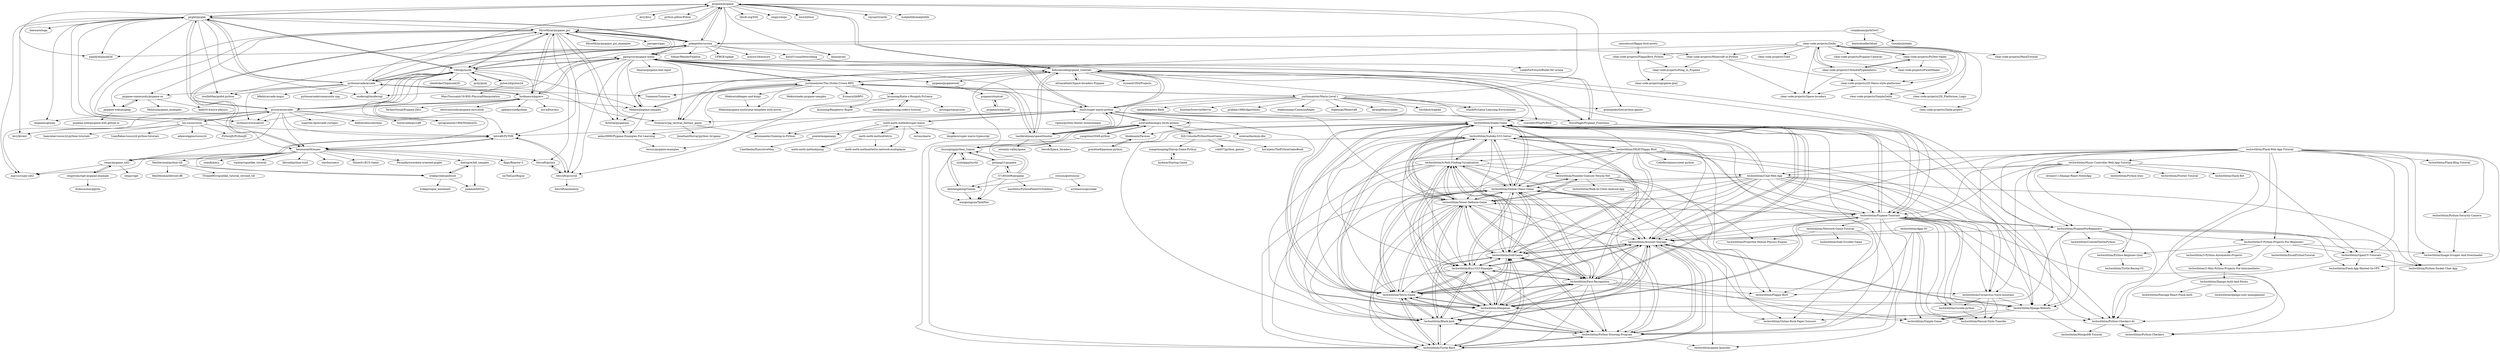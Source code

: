 digraph G {
"pygame/pygame" -> "panda3d/panda3d" ["e"=1]
"pygame/pygame" -> "pyglet/pyglet"
"pygame/pygame" -> "kitao/pyxel" ["e"=1]
"pygame/pygame" -> "kivy/kivy" ["e"=1]
"pygame/pygame" -> "python-pillow/Pillow" ["e"=1]
"pygame/pygame" -> "MyreMylar/pygame_gui"
"pygame/pygame" -> "pokepetter/ursina"
"pygame/pygame" -> "kidscancode/pygame_tutorials"
"pygame/pygame" -> "ppizarror/pygame-menu"
"pygame/pygame" -> "libsdl-org/SDL" ["e"=1]
"pygame/pygame" -> "renpy/renpy" ["e"=1]
"pygame/pygame" -> "love2d/love" ["e"=1]
"pygame/pygame" -> "grantjenks/free-python-games" ["e"=1]
"pygame/pygame" -> "raysan5/raylib" ["e"=1]
"pygame/pygame" -> "matplotlib/matplotlib" ["e"=1]
"renpy/pygame_sdl2" -> "bitcraft/PyTMX"
"renpy/pygame_sdl2" -> "renpy/rapt"
"renpy/pygame_sdl2" -> "marcusva/py-sdl2"
"renpy/pygame_sdl2" -> "renpytom/rapt-pygame-example"
"niubiqigai/turtle" -> "liuzuoping/python_Games"
"techwithtim/A-Path-Finding-Visualization" -> "techwithtim/Sudoku-GUI-Solver"
"techwithtim/A-Path-Finding-Visualization" -> "techwithtim/Golf-Game"
"techwithtim/A-Path-Finding-Visualization" -> "techwithtim/Face-Recognition"
"techwithtim/A-Path-Finding-Visualization" -> "techwithtim/Online-Chess-Game"
"techwithtim/A-Path-Finding-Visualization" -> "techwithtim/Tetris-Game"
"techwithtim/A-Path-Finding-Visualization" -> "techwithtim/Account-Storage"
"techwithtim/A-Path-Finding-Visualization" -> "techwithtim/Turtle-Race"
"techwithtim/A-Path-Finding-Visualization" -> "techwithtim/Hangman"
"techwithtim/A-Path-Finding-Visualization" -> "techwithtim/Python-Drawing-Program"
"techwithtim/A-Path-Finding-Visualization" -> "techwithtim/Black-Jack"
"techwithtim/A-Path-Finding-Visualization" -> "techwithtim/Kivy-GUI-Example"
"techwithtim/A-Path-Finding-Visualization" -> "techwithtim/Snake-Game"
"techwithtim/A-Path-Finding-Visualization" -> "techwithtim/Tower-Defense-Game"
"techwithtim/A-Path-Finding-Visualization" -> "techwithtim/Number-Guesser-Neural-Net"
"techwithtim/Kivy-GUI-Example" -> "techwithtim/Account-Storage"
"techwithtim/Kivy-GUI-Example" -> "techwithtim/Black-Jack"
"techwithtim/Kivy-GUI-Example" -> "techwithtim/Tetris-Game"
"techwithtim/Kivy-GUI-Example" -> "techwithtim/Turtle-Race"
"techwithtim/Kivy-GUI-Example" -> "techwithtim/Golf-Game"
"techwithtim/Kivy-GUI-Example" -> "techwithtim/Python-Drawing-Program"
"techwithtim/Kivy-GUI-Example" -> "techwithtim/Face-Recognition"
"techwithtim/Kivy-GUI-Example" -> "techwithtim/Simple-Game"
"techwithtim/Kivy-GUI-Example" -> "techwithtim/Hangman"
"techwithtim/Kivy-GUI-Example" -> "techwithtim/Online-Chess-Game"
"daishengdong/Games" -> "wangxingyao/TankWar"
"daishengdong/Games" -> "liuzuoping/python_Games"
"virejdasani/pythOwO" -> "heyitsdoodler/hbml"
"virejdasani/pythOwO" -> "Gorialis/jishaku" ["e"=1]
"virejdasani/pythOwO" -> "pokepetter/ursina"
"pokepetter/ursina" -> "panda3d/panda3d" ["e"=1]
"pokepetter/ursina" -> "pythonarcade/arcade"
"pokepetter/ursina" -> "touilleMan/godot-python" ["e"=1]
"pokepetter/ursina" -> "pyglet/pyglet"
"pokepetter/ursina" -> "MyreMylar/pygame_gui"
"pokepetter/ursina" -> "pygame/pygame"
"pokepetter/ursina" -> "viblo/pymunk"
"pokepetter/ursina" -> "moderngl/moderngl" ["e"=1]
"pokepetter/ursina" -> "clear-code-projects/Minecraft-in-Python"
"pokepetter/ursina" -> "tobspr/RenderPipeline" ["e"=1]
"pokepetter/ursina" -> "ppizarror/pygame-menu"
"pokepetter/ursina" -> "kstzl/UrsinaNetworking"
"pokepetter/ursina" -> "UPBGE/upbge" ["e"=1]
"pokepetter/ursina" -> "armory3d/armory" ["e"=1]
"pokepetter/ursina" -> "kitao/pyxel" ["e"=1]
"justinmeister/Mario-Level-1" -> "justinmeister/The-Stolen-Crown-RPG"
"justinmeister/Mario-Level-1" -> "mx0c/super-mario-python"
"justinmeister/Mario-Level-1" -> "sourabhv/FlapPyBird" ["e"=1]
"justinmeister/Mario-Level-1" -> "fogleman/Minecraft" ["e"=1]
"justinmeister/Mario-Level-1" -> "estevaofon/angry-birds-python"
"justinmeister/Mario-Level-1" -> "tasdikrahman/spaceShooter"
"justinmeister/Mario-Level-1" -> "kirang89/pycrumbs" ["e"=1]
"justinmeister/Mario-Level-1" -> "ntasfi/PyGame-Learning-Environment" ["e"=1]
"justinmeister/Mario-Level-1" -> "pygame/pygame"
"justinmeister/Mario-Level-1" -> "torchbox/wagtail" ["e"=1]
"justinmeister/Mario-Level-1" -> "rpicard/explore-flask" ["e"=1]
"justinmeister/Mario-Level-1" -> "buntine/SwervinMervin"
"justinmeister/Mario-Level-1" -> "grantjenks/free-python-games" ["e"=1]
"justinmeister/Mario-Level-1" -> "prakhar1989/Algorithms" ["e"=1]
"justinmeister/Mario-Level-1" -> "madisonmay/CommonRegex" ["e"=1]
"techwithtim/Sudoku-GUI-Solver" -> "techwithtim/A-Path-Finding-Visualization"
"techwithtim/Sudoku-GUI-Solver" -> "techwithtim/Online-Chess-Game"
"techwithtim/Sudoku-GUI-Solver" -> "techwithtim/Snake-Game"
"techwithtim/Sudoku-GUI-Solver" -> "techwithtim/Tetris-Game"
"techwithtim/Sudoku-GUI-Solver" -> "techwithtim/Hangman"
"techwithtim/Sudoku-GUI-Solver" -> "techwithtim/Tower-Defense-Game"
"techwithtim/Sudoku-GUI-Solver" -> "techwithtim/Golf-Game"
"techwithtim/Sudoku-GUI-Solver" -> "techwithtim/Account-Storage"
"techwithtim/Sudoku-GUI-Solver" -> "techwithtim/Black-Jack"
"techwithtim/Sudoku-GUI-Solver" -> "techwithtim/Face-Recognition"
"techwithtim/Sudoku-GUI-Solver" -> "techwithtim/NEAT-Flappy-Bird"
"techwithtim/Sudoku-GUI-Solver" -> "techwithtim/Turtle-Race"
"techwithtim/Sudoku-GUI-Solver" -> "techwithtim/Kivy-GUI-Example"
"techwithtim/Sudoku-GUI-Solver" -> "techwithtim/Pygame-Tutorials"
"techwithtim/Sudoku-GUI-Solver" -> "techwithtim/Python-Drawing-Program"
"crossin/gluttonous" -> "daishengdong/Games"
"crossin/gluttonous" -> "archtaurus/pysnake"
"liuzuoping/python_Games" -> "guliang21/pygame"
"liuzuoping/python_Games" -> "daishengdong/Games"
"liuzuoping/python_Games" -> "wangxingyao/TankWar"
"liuzuoping/python_Games" -> "estevaofon/angry-birds-python"
"liuzuoping/python_Games" -> "niubiqigai/turtle"
"pygame-community/pygame-ce" -> "pygame-web/pygbag"
"pygame-community/pygame-ce" -> "kadir014/nova-physics"
"pygame-community/pygame-ce" -> "Matiiss/pygame_examples"
"Mekire/pygame-samples" -> "ankur0890/Pygame-Examples-For-Learning"
"Mekire/pygame-samples" -> "fictorial/pygameui"
"Mekire/pygame-samples" -> "kidscancode/pygame_tutorials"
"Mekire/pygame-samples" -> "justinmeister/The-Stolen-Crown-RPG"
"techwithtim/Pygame-Tutorials" -> "techwithtim/Snake-Game"
"techwithtim/Pygame-Tutorials" -> "techwithtim/Hangman"
"techwithtim/Pygame-Tutorials" -> "techwithtim/Tetris-Game"
"techwithtim/Pygame-Tutorials" -> "techwithtim/Account-Storage"
"techwithtim/Pygame-Tutorials" -> "techwithtim/Python-Checkers-AI"
"techwithtim/Pygame-Tutorials" -> "techwithtim/Django-Website"
"techwithtim/Pygame-Tutorials" -> "techwithtim/Python-Drawing-Program"
"techwithtim/Pygame-Tutorials" -> "techwithtim/Flappy-Bird"
"techwithtim/Pygame-Tutorials" -> "techwithtim/Tower-Defense-Game"
"techwithtim/Pygame-Tutorials" -> "techwithtim/vscode-python"
"techwithtim/Pygame-Tutorials" -> "techwithtim/Python-Checkers"
"techwithtim/Pygame-Tutorials" -> "techwithtim/Neural-Style-Transfer"
"techwithtim/Pygame-Tutorials" -> "techwithtim/Network-Game-Tutorial"
"techwithtim/Pygame-Tutorials" -> "techwithtim/PygameForBeginners"
"techwithtim/Pygame-Tutorials" -> "techwithtim/Online-Chess-Game"
"techwithtim/PygameForBeginners" -> "techwithtim/Pygame-Tutorials"
"techwithtim/PygameForBeginners" -> "techwithtim/Snake-Game"
"techwithtim/PygameForBeginners" -> "techwithtim/Python-Checkers-AI"
"techwithtim/PygameForBeginners" -> "techwithtim/ColoredTextInPython"
"techwithtim/PygameForBeginners" -> "techwithtim/Python-Beginner-Quiz"
"techwithtim/PygameForBeginners" -> "techwithtim/Python-Checkers"
"techwithtim/PygameForBeginners" -> "techwithtim/OpenCV-Tutorials"
"techwithtim/PygameForBeginners" -> "techwithtim/Hangman"
"techwithtim/PygameForBeginners" -> "techwithtim/Django-Website"
"techwithtim/PygameForBeginners" -> "techwithtim/5-Python-Projects-For-Beginners"
"techwithtim/PygameForBeginners" -> "techwithtim/Flask-App-Hosted-On-VPS"
"techwithtim/PygameForBeginners" -> "techwithtim/Account-Storage"
"los-cocos/cocos" -> "liamrahav/cocos2d-python-tutorials"
"los-cocos/cocos" -> "pvcraven/arcade"
"los-cocos/cocos" -> "kivy/kivent" ["e"=1]
"los-cocos/cocos" -> "bitcraft/PyTMX"
"los-cocos/cocos" -> "LiamRahav/cocos2d-python-tutorials"
"los-cocos/cocos" -> "adamwiggins/cocos2d"
"los-cocos/cocos" -> "PythonJS/PythonJS" ["e"=1]
"los-cocos/cocos" -> "pyglet/pyglet"
"techwithtim/Flask-Web-App-Tutorial" -> "techwithtim/Flask-Blog-Tutorial"
"techwithtim/Flask-Web-App-Tutorial" -> "techwithtim/OpenCV-Tutorials"
"techwithtim/Flask-Web-App-Tutorial" -> "techwithtim/Chat-Web-App"
"techwithtim/Flask-Web-App-Tutorial" -> "techwithtim/Flask-App-Hosted-On-VPS"
"techwithtim/Flask-Web-App-Tutorial" -> "techwithtim/Django-Website"
"techwithtim/Flask-Web-App-Tutorial" -> "techwithtim/5-Python-Projects-For-Beginners"
"techwithtim/Flask-Web-App-Tutorial" -> "techwithtim/Python-Socket-Chat-App"
"techwithtim/Flask-Web-App-Tutorial" -> "techwithtim/PygameForBeginners"
"techwithtim/Flask-Web-App-Tutorial" -> "techwithtim/Kivy-GUI-Example"
"techwithtim/Flask-Web-App-Tutorial" -> "techwithtim/Cornavirus-Voice-Assistant"
"techwithtim/Flask-Web-App-Tutorial" -> "techwithtim/Music-Controller-Web-App-Tutorial"
"techwithtim/Flask-Web-App-Tutorial" -> "techwithtim/Python-Security-Camera"
"techwithtim/Flask-Web-App-Tutorial" -> "techwithtim/Python-Checkers-AI"
"techwithtim/Flask-Web-App-Tutorial" -> "techwithtim/Account-Storage"
"techwithtim/Flask-Web-App-Tutorial" -> "techwithtim/Image-Scraper-And-Downloader"
"guliang21/pygame" -> "liuzuoping/python_Games"
"guliang21/pygame" -> "wangxingyao/TankWar"
"guliang21/pygame" -> "371854496/pygame"
"samuelcust/flappy-bird-assets" -> "clear-code-projects/FlappyBird_Python"
"pyglet/pyglet" -> "pythonarcade/arcade"
"pyglet/pyglet" -> "moderngl/moderngl" ["e"=1]
"pyglet/pyglet" -> "viblo/pymunk"
"pyglet/pyglet" -> "pygame/pygame"
"pyglet/pyglet" -> "pokepetter/ursina"
"pyglet/pyglet" -> "touilleMan/godot-python" ["e"=1]
"pyglet/pyglet" -> "panda3d/panda3d" ["e"=1]
"pyglet/pyglet" -> "kxgames/glooey"
"pyglet/pyglet" -> "pvcraven/arcade"
"pyglet/pyglet" -> "benmoran56/esper"
"pyglet/pyglet" -> "beeware/toga" ["e"=1]
"pyglet/pyglet" -> "marcusva/py-sdl2"
"pyglet/pyglet" -> "MyreMylar/pygame_gui"
"pyglet/pyglet" -> "lordmauve/wasabi2d"
"pyglet/pyglet" -> "kivy/kivent" ["e"=1]
"371854496/pygame" -> "guliang21/pygame"
"371854496/pygame" -> "wangxingyao/TankWar"
"371854496/pygame" -> "liuzuoping/python_Games"
"371854496/pygame" -> "kidscancode/pygame_tutorials"
"371854496/pygame" -> "marblexu/PythonPlantsVsZombies" ["e"=1]
"371854496/pygame" -> "daishengdong/Games"
"yangshun/2048-python" -> "estevaofon/angry-birds-python"
"yangshun/2048-python" -> "liuzuoping/python_Games"
"techwithtim/Tower-Defense-Game" -> "techwithtim/Online-Chess-Game"
"techwithtim/Tower-Defense-Game" -> "techwithtim/Snake-Game"
"techwithtim/Tower-Defense-Game" -> "techwithtim/Tetris-Game"
"techwithtim/Tower-Defense-Game" -> "techwithtim/Golf-Game"
"techwithtim/Tower-Defense-Game" -> "techwithtim/Black-Jack"
"techwithtim/Tower-Defense-Game" -> "techwithtim/Hangman"
"techwithtim/Tower-Defense-Game" -> "techwithtim/Account-Storage"
"techwithtim/Tower-Defense-Game" -> "techwithtim/Python-Drawing-Program"
"techwithtim/Tower-Defense-Game" -> "techwithtim/Sudoku-GUI-Solver"
"techwithtim/Tower-Defense-Game" -> "techwithtim/Turtle-Race"
"techwithtim/Tower-Defense-Game" -> "techwithtim/Number-Guesser-Neural-Net"
"techwithtim/Tower-Defense-Game" -> "techwithtim/Face-Recognition"
"techwithtim/Tower-Defense-Game" -> "techwithtim/Kivy-GUI-Example"
"techwithtim/Tower-Defense-Game" -> "techwithtim/Pygame-Tutorials"
"techwithtim/Tower-Defense-Game" -> "techwithtim/A-Path-Finding-Visualization"
"flags/Reactor-3" -> "co/TheLastRogue"
"clear-code-projects/Zelda" -> "clear-code-projects/PyDew-Valley"
"clear-code-projects/Zelda" -> "clear-code-projects/SimpleZelda"
"clear-code-projects/Zelda" -> "clear-code-projects/2D-Mario-style-platformer"
"clear-code-projects/Zelda" -> "clear-code-projects/UltimatePygameIntro"
"clear-code-projects/Zelda" -> "clear-code-projects/Space-invaders"
"clear-code-projects/Zelda" -> "clear-code-projects/Minecraft-in-Python"
"clear-code-projects/Zelda" -> "clear-code-projects/Pygame-Cameras"
"clear-code-projects/Zelda" -> "clear-code-projects/Zelda-project"
"clear-code-projects/Zelda" -> "clear-code-projects/2D_Platformer_Logic"
"clear-code-projects/Zelda" -> "Grimmys/rpg_tactical_fantasy_game"
"clear-code-projects/Zelda" -> "clear-code-projects/PirateMaker"
"clear-code-projects/Zelda" -> "clear-code-projects/FlappyBird_Python"
"clear-code-projects/Zelda" -> "clear-code-projects/MaskTutorial"
"clear-code-projects/Zelda" -> "clear-code-projects/Tiled"
"StevePaget/Pygame_Functions" -> "kidscancode/pygame_tutorials"
"StevePaget/Pygame_Functions" -> "techwithtim/Pygame-Tutorials"
"StevePaget/Pygame_Functions" -> "ppizarror/pygame-menu"
"wangshunping/Starup-Game-Python" -> "bydmm/Startup-Game"
"attreyabhatt/Space-Invaders-Pygame" -> "kidscancode/pygame_tutorials"
"techwithtim/Hangman" -> "techwithtim/Snake-Game"
"techwithtim/Hangman" -> "techwithtim/Tetris-Game"
"techwithtim/Hangman" -> "techwithtim/Account-Storage"
"techwithtim/Hangman" -> "techwithtim/Golf-Game"
"techwithtim/Hangman" -> "techwithtim/Python-Drawing-Program"
"techwithtim/Hangman" -> "techwithtim/Turtle-Race"
"techwithtim/Hangman" -> "techwithtim/Black-Jack"
"techwithtim/Hangman" -> "techwithtim/Pygame-Tutorials"
"techwithtim/Hangman" -> "techwithtim/Tower-Defense-Game"
"techwithtim/Hangman" -> "techwithtim/Kivy-GUI-Example"
"techwithtim/Hangman" -> "techwithtim/Online-Chess-Game"
"techwithtim/Hangman" -> "techwithtim/Face-Recognition"
"techwithtim/Hangman" -> "techwithtim/Sudoku-GUI-Solver"
"techwithtim/Hangman" -> "techwithtim/A-Path-Finding-Visualization"
"techwithtim/Hangman" -> "techwithtim/Python-Checkers-AI"
"pygame/stuntcat" -> "pygame/solarwolf"
"techwithtim/Music-Controller-Web-App-Tutorial" -> "techwithtim/Django-Website"
"techwithtim/Music-Controller-Web-App-Tutorial" -> "divanov11/Django-React-NotesApp" ["e"=1]
"techwithtim/Music-Controller-Web-App-Tutorial" -> "techwithtim/OpenCV-Tutorials"
"techwithtim/Music-Controller-Web-App-Tutorial" -> "techwithtim/Python-Quiz"
"techwithtim/Music-Controller-Web-App-Tutorial" -> "techwithtim/Chat-Web-App"
"techwithtim/Music-Controller-Web-App-Tutorial" -> "techwithtim/Cornavirus-Voice-Assistant"
"techwithtim/Music-Controller-Web-App-Tutorial" -> "techwithtim/Flutter-Tutorial"
"techwithtim/Music-Controller-Web-App-Tutorial" -> "techwithtim/Slack-Bot"
"techwithtim/Music-Controller-Web-App-Tutorial" -> "techwithtim/Account-Storage"
"techwithtim/Music-Controller-Web-App-Tutorial" -> "techwithtim/Python-Checkers-AI"
"techwithtim/Music-Controller-Web-App-Tutorial" -> "techwithtim/Pygame-Tutorials"
"techwithtim/Python-Drawing-Program" -> "techwithtim/Turtle-Race"
"techwithtim/Python-Drawing-Program" -> "techwithtim/Golf-Game"
"techwithtim/Python-Drawing-Program" -> "techwithtim/Black-Jack"
"techwithtim/Python-Drawing-Program" -> "techwithtim/Account-Storage"
"techwithtim/Python-Drawing-Program" -> "techwithtim/Tetris-Game"
"techwithtim/Python-Drawing-Program" -> "techwithtim/game-launcher"
"bydmm/Startup-Game" -> "wangshunping/Starup-Game-Python"
"mx0c/super-mario-python" -> "ppizarror/pygame-menu"
"mx0c/super-mario-python" -> "hbokmann/Pacman"
"mx0c/super-mario-python" -> "tasdikrahman/spaceShooter"
"mx0c/super-mario-python" -> "Grimmys/rpg_tactical_fantasy_game"
"mx0c/super-mario-python" -> "estevaofon/angry-birds-python"
"mx0c/super-mario-python" -> "techwithtim/Tower-Defense-Game"
"mx0c/super-mario-python" -> "ripexz/python-tkinter-minesweeper" ["e"=1]
"mx0c/super-mario-python" -> "techwithtim/Snake-Game"
"mx0c/super-mario-python" -> "techwithtim/Tetris-Game"
"mx0c/super-mario-python" -> "jatinmandav/Gaming-in-Python"
"mx0c/super-mario-python" -> "StevePaget/Pygame_Functions"
"mx0c/super-mario-python" -> "ternus/pygame-examples"
"mx0c/super-mario-python" -> "kidscancode/pygame_tutorials"
"mx0c/super-mario-python" -> "meth-meth-method/super-mario"
"mx0c/super-mario-python" -> "sourabhv/FlapPyBird" ["e"=1]
"MyreMylar/pygame_gui" -> "MyreMylar/pygame_gui_examples"
"MyreMylar/pygame_gui" -> "ppizarror/pygame-menu"
"MyreMylar/pygame_gui" -> "pygame-web/pygbag"
"MyreMylar/pygame_gui" -> "benmoran56/esper"
"MyreMylar/pygame_gui" -> "lordmauve/pgzero"
"MyreMylar/pygame_gui" -> "Grimmys/rpg_tactical_fantasy_game"
"MyreMylar/pygame_gui" -> "bitcraft/pyscroll"
"MyreMylar/pygame_gui" -> "lordmauve/wasabi2d"
"MyreMylar/pygame_gui" -> "pygame-community/pygame-ce"
"MyreMylar/pygame_gui" -> "bitcraft/pytmx"
"MyreMylar/pygame_gui" -> "pokepetter/ursina"
"MyreMylar/pygame_gui" -> "fictorial/pygameui"
"MyreMylar/pygame_gui" -> "viblo/pymunk"
"MyreMylar/pygame_gui" -> "pygame/pygame"
"MyreMylar/pygame_gui" -> "parogers/pgu"
"estevaofon/angry-birds-python" -> "liuzuoping/python_Games"
"estevaofon/angry-birds-python" -> "mx0c/super-mario-python"
"estevaofon/angry-birds-python" -> "yangshun/2048-python"
"estevaofon/angry-birds-python" -> "estevaofon/mini-dbz"
"estevaofon/angry-birds-python" -> "Kill-Console/PythonShootGame"
"estevaofon/angry-birds-python" -> "hbokmann/Pacman"
"estevaofon/angry-birds-python" -> "tasdikrahman/spaceShooter"
"estevaofon/angry-birds-python" -> "jatinmandav/Gaming-in-Python"
"techwithtim/Snake-Game" -> "techwithtim/Tetris-Game"
"techwithtim/Snake-Game" -> "techwithtim/Hangman"
"techwithtim/Snake-Game" -> "techwithtim/Golf-Game"
"techwithtim/Snake-Game" -> "techwithtim/Account-Storage"
"techwithtim/Snake-Game" -> "techwithtim/Turtle-Race"
"techwithtim/Snake-Game" -> "techwithtim/Python-Drawing-Program"
"techwithtim/Snake-Game" -> "techwithtim/Black-Jack"
"techwithtim/Snake-Game" -> "techwithtim/Tower-Defense-Game"
"techwithtim/Snake-Game" -> "techwithtim/Online-Chess-Game"
"techwithtim/Snake-Game" -> "techwithtim/Pygame-Tutorials"
"techwithtim/Snake-Game" -> "techwithtim/Sudoku-GUI-Solver"
"techwithtim/Snake-Game" -> "techwithtim/Face-Recognition"
"techwithtim/Snake-Game" -> "techwithtim/Kivy-GUI-Example"
"techwithtim/Snake-Game" -> "techwithtim/Python-Checkers-AI"
"techwithtim/Snake-Game" -> "techwithtim/Django-Website"
"techwithtim/NEAT-Flappy-Bird" -> "techwithtim/Online-Chess-Game"
"techwithtim/NEAT-Flappy-Bird" -> "techwithtim/Tower-Defense-Game"
"techwithtim/NEAT-Flappy-Bird" -> "techwithtim/Sudoku-GUI-Solver"
"techwithtim/NEAT-Flappy-Bird" -> "techwithtim/Hangman"
"techwithtim/NEAT-Flappy-Bird" -> "techwithtim/Snake-Game"
"techwithtim/NEAT-Flappy-Bird" -> "techwithtim/Number-Guesser-Neural-Net"
"techwithtim/NEAT-Flappy-Bird" -> "techwithtim/Pygame-Tutorials"
"techwithtim/NEAT-Flappy-Bird" -> "techwithtim/Tetris-Game"
"techwithtim/NEAT-Flappy-Bird" -> "techwithtim/A-Path-Finding-Visualization"
"techwithtim/NEAT-Flappy-Bird" -> "techwithtim/Golf-Game"
"techwithtim/NEAT-Flappy-Bird" -> "techwithtim/Chat-Web-App"
"techwithtim/NEAT-Flappy-Bird" -> "techwithtim/Flappy-Bird"
"techwithtim/NEAT-Flappy-Bird" -> "techwithtim/Cornavirus-Voice-Assistant"
"techwithtim/NEAT-Flappy-Bird" -> "CodeReclaimers/neat-python" ["e"=1]
"techwithtim/NEAT-Flappy-Bird" -> "techwithtim/Python-Checkers-AI"
"meth-meth-method/super-mario" -> "meth-meth-method/tetris"
"meth-meth-method/super-mario" -> "meth-meth-method/pong"
"meth-meth-method/super-mario" -> "mx0c/super-mario-python"
"meth-meth-method/super-mario" -> "pomle/megamanjs"
"meth-meth-method/super-mario" -> "meth-meth-method/tetris-network-multiplayer"
"meth-meth-method/super-mario" -> "reruns/mario"
"meth-meth-method/super-mario" -> "kingdaro/super-mario-typescript"
"pybox2d/pybox2d" -> "viblo/pymunk"
"pybox2d/pybox2d" -> "MarcToussaint/18-RSS-PhysicalManipulation" ["e"=1]
"hbokmann/Pacman" -> "greyblue9/pacman-python"
"Kill-Console/PythonShootGame" -> "estevaofon/angry-birds-python"
"Kill-Console/PythonShootGame" -> "wangshunping/Starup-Game-Python"
"Kill-Console/PythonShootGame" -> "horstjens/ThePythonGameBook"
"Kill-Console/PythonShootGame" -> "robb07/python_games"
"tasdikrahman/spaceShooter" -> "mx0c/super-mario-python"
"tasdikrahman/spaceShooter" -> "leerob/Space_Invaders"
"tasdikrahman/spaceShooter" -> "estevaofon/angry-birds-python"
"tasdikrahman/spaceShooter" -> "justinmeister/The-Stolen-Crown-RPG"
"tasdikrahman/spaceShooter" -> "kidscancode/pygame_tutorials"
"tasdikrahman/spaceShooter" -> "ppizarror/pygame-menu"
"tasdikrahman/spaceShooter" -> "serenity-valley/game" ["e"=1]
"kidscancode/pygame_tutorials" -> "ppizarror/pygame-menu"
"kidscancode/pygame_tutorials" -> "StevePaget/Pygame_Functions"
"kidscancode/pygame_tutorials" -> "Mekire/pygame-samples"
"kidscancode/pygame_tutorials" -> "techwithtim/Pygame-Tutorials"
"kidscancode/pygame_tutorials" -> "ntasfi/PyGame-Learning-Environment" ["e"=1]
"kidscancode/pygame_tutorials" -> "mx0c/super-mario-python"
"kidscancode/pygame_tutorials" -> "pygame/pygameweb"
"kidscancode/pygame_tutorials" -> "justinmeister/The-Stolen-Crown-RPG"
"kidscancode/pygame_tutorials" -> "sourabhv/FlapPyBird" ["e"=1]
"kidscancode/pygame_tutorials" -> "pygame/pygame"
"kidscancode/pygame_tutorials" -> "techwithtim/PygameForBeginners"
"kidscancode/pygame_tutorials" -> "tasdikrahman/spaceShooter"
"kidscancode/pygame_tutorials" -> "attreyabhatt/Space-Invaders-Pygame"
"kidscancode/pygame_tutorials" -> "techwithtim/Snake-Game"
"kidscancode/pygame_tutorials" -> "wynand1004/Projects"
"ankur0890/Pygame-Examples-For-Learning" -> "ternus/pygame-examples"
"techwithtim/Agar-IO" -> "techwithtim/Neural-Style-Transfer"
"techwithtim/Agar-IO" -> "techwithtim/Flappy-Bird"
"techwithtim/Agar-IO" -> "techwithtim/Simple-Game"
"techwithtim/Agar-IO" -> "techwithtim/game-launcher"
"techwithtim/Agar-IO" -> "techwithtim/Account-Storage"
"techwithtim/OpenCV-Tutorials" -> "techwithtim/Flask-App-Hosted-On-VPS"
"techwithtim/OpenCV-Tutorials" -> "techwithtim/Python-Socket-Chat-App"
"techwithtim/OpenCV-Tutorials" -> "techwithtim/Python-Checkers-AI"
"techwithtim/Number-Guesser-Neural-Net" -> "techwithtim/Projectile-Motion-Physics-Engine"
"techwithtim/Number-Guesser-Neural-Net" -> "techwithtim/Walk-In-Clinic-Android-App"
"techwithtim/Number-Guesser-Neural-Net" -> "techwithtim/Flappy-Bird"
"techwithtim/Number-Guesser-Neural-Net" -> "techwithtim/Online-Chess-Game"
"techwithtim/Number-Guesser-Neural-Net" -> "techwithtim/Tower-Defense-Game"
"techwithtim/Number-Guesser-Neural-Net" -> "techwithtim/Online-Rock-Paper-Scissors"
"techwithtim/Online-Chess-Game" -> "techwithtim/Tower-Defense-Game"
"techwithtim/Online-Chess-Game" -> "techwithtim/Golf-Game"
"techwithtim/Online-Chess-Game" -> "techwithtim/Snake-Game"
"techwithtim/Online-Chess-Game" -> "techwithtim/Tetris-Game"
"techwithtim/Online-Chess-Game" -> "techwithtim/Face-Recognition"
"techwithtim/Online-Chess-Game" -> "techwithtim/Sudoku-GUI-Solver"
"techwithtim/Online-Chess-Game" -> "techwithtim/Account-Storage"
"techwithtim/Online-Chess-Game" -> "techwithtim/Black-Jack"
"techwithtim/Online-Chess-Game" -> "techwithtim/A-Path-Finding-Visualization"
"techwithtim/Online-Chess-Game" -> "techwithtim/Kivy-GUI-Example"
"techwithtim/Online-Chess-Game" -> "techwithtim/Hangman"
"techwithtim/Online-Chess-Game" -> "techwithtim/Python-Drawing-Program"
"techwithtim/Online-Chess-Game" -> "techwithtim/Turtle-Race"
"techwithtim/Online-Chess-Game" -> "techwithtim/Number-Guesser-Neural-Net"
"techwithtim/Online-Chess-Game" -> "techwithtim/Online-Rock-Paper-Scissors"
"techwithtim/3-Mini-Python-Projects-For-Intermediates" -> "techwithtim/Django-Auth-And-Perms"
"ppizarror/pygame-menu" -> "MyreMylar/pygame_gui"
"ppizarror/pygame-menu" -> "mx0c/super-mario-python"
"ppizarror/pygame-menu" -> "kidscancode/pygame_tutorials"
"ppizarror/pygame-menu" -> "Nearoo/pygame-text-input"
"ppizarror/pygame-menu" -> "techwithtim/Pygame-Tutorials"
"ppizarror/pygame-menu" -> "justinmeister/The-Stolen-Crown-RPG"
"ppizarror/pygame-menu" -> "Grimmys/rpg_tactical_fantasy_game"
"ppizarror/pygame-menu" -> "StevePaget/Pygame_Functions"
"ppizarror/pygame-menu" -> "bitcraft/pyscroll"
"ppizarror/pygame-menu" -> "pygame/pygameweb"
"ppizarror/pygame-menu" -> "lordmauve/pgzero"
"ppizarror/pygame-menu" -> "Mekire/pygame-samples"
"ppizarror/pygame-menu" -> "viblo/pymunk"
"ppizarror/pygame-menu" -> "bitcraft/PyTMX"
"ppizarror/pygame-menu" -> "fictorial/pygameui"
"clear-code-projects/PyDew-Valley" -> "clear-code-projects/Zelda"
"clear-code-projects/PyDew-Valley" -> "clear-code-projects/PirateMaker"
"clear-code-projects/PyDew-Valley" -> "clear-code-projects/UltimatePygameIntro"
"clear-code-projects/PyDew-Valley" -> "clear-code-projects/2D-Mario-style-platformer"
"bitcraft/PyTMX" -> "bitcraft/pyscroll"
"bitcraft/PyTMX" -> "renpy/pygame_sdl2"
"bitcraft/PyTMX" -> "benmoran56/esper"
"justinmeister/The-Stolen-Crown-RPG" -> "justinmeister/Mario-Level-1"
"justinmeister/The-Stolen-Crown-RPG" -> "ppizarror/pygame-menu"
"justinmeister/The-Stolen-Crown-RPG" -> "Mekire/pygame-samples"
"justinmeister/The-Stolen-Crown-RPG" -> "Grimmys/rpg_tactical_fantasy_game"
"justinmeister/The-Stolen-Crown-RPG" -> "Tuxemon/Tuxemon" ["e"=1]
"justinmeister/The-Stolen-Crown-RPG" -> "bitcraft/pyscroll"
"justinmeister/The-Stolen-Crown-RPG" -> "Mekire/cabbages-and-kings"
"justinmeister/The-Stolen-Crown-RPG" -> "Mekire/pygame-mutiscene-template-with-movie"
"justinmeister/The-Stolen-Crown-RPG" -> "Mekire/meks-pygame-samples"
"justinmeister/The-Stolen-Crown-RPG" -> "kidscancode/pygame_tutorials"
"justinmeister/The-Stolen-Crown-RPG" -> "Eronarn/libRPG"
"justinmeister/The-Stolen-Crown-RPG" -> "bitcraft/PyTMX"
"justinmeister/The-Stolen-Crown-RPG" -> "tasdikrahman/spaceShooter"
"justinmeister/The-Stolen-Crown-RPG" -> "kcunning/Katie-s-Rougish-PyGame"
"justinmeister/The-Stolen-Crown-RPG" -> "mx0c/super-mario-python"
"techwithtim/5-Python-Projects-For-Beginners" -> "techwithtim/3-Python-Automation-Projects"
"techwithtim/5-Python-Projects-For-Beginners" -> "techwithtim/3-Mini-Python-Projects-For-Intermediates"
"techwithtim/5-Python-Projects-For-Beginners" -> "techwithtim/Python-Beginner-Quiz"
"techwithtim/5-Python-Projects-For-Beginners" -> "techwithtim/ExcelPythonTutorial"
"techwithtim/5-Python-Projects-For-Beginners" -> "techwithtim/Image-Scraper-And-Downloader"
"techwithtim/5-Python-Projects-For-Beginners" -> "techwithtim/OpenCV-Tutorials"
"pythonarcade/arcade" -> "pyglet/pyglet"
"pythonarcade/arcade" -> "pokepetter/ursina"
"pythonarcade/arcade" -> "viblo/pymunk"
"pythonarcade/arcade" -> "pythonarcade/community-rpg"
"pythonarcade/arcade" -> "lordmauve/wasabi2d"
"pythonarcade/arcade" -> "lordmauve/pgzero"
"pythonarcade/arcade" -> "MyreMylar/pygame_gui"
"pythonarcade/arcade" -> "kfields/arcade-imgui"
"pythonarcade/arcade" -> "ppizarror/pygame-menu"
"pythonarcade/arcade" -> "pygame/pygame"
"pythonarcade/arcade" -> "pygame-community/pygame-ce"
"pythonarcade/arcade" -> "moderngl/moderngl" ["e"=1]
"pythonarcade/arcade" -> "touilleMan/godot-python" ["e"=1]
"pythonarcade/arcade" -> "Grimmys/rpg_tactical_fantasy_game"
"pythonarcade/arcade" -> "Tuxemon/Tuxemon" ["e"=1]
"clear-code-projects/Pong_in_Pygame" -> "clear-code-projects/pygame-gta2"
"pomle/megamanjs" -> "CamHenlin/ExecutiveMan" ["e"=1]
"clear-code-projects/Minecraft-in-Python" -> "clear-code-projects/2D-Mario-style-platformer"
"clear-code-projects/Minecraft-in-Python" -> "clear-code-projects/Pong_in_Pygame"
"clear-code-projects/Minecraft-in-Python" -> "clear-code-projects/Space-invaders"
"lordmauve/pgzero" -> "lordmauve/wasabi2d"
"lordmauve/pgzero" -> "mu-editor/mu" ["e"=1]
"lordmauve/pgzero" -> "MyreMylar/pygame_gui"
"lordmauve/pgzero" -> "ppizarror/pygame-menu"
"lordmauve/pgzero" -> "pvcraven/arcade"
"lordmauve/pgzero" -> "TechnoVisual/Pygame-Zero"
"lordmauve/pgzero" -> "Mekire/pygame-samples"
"lordmauve/pgzero" -> "electronstudio/pygame-zero-book"
"lordmauve/pgzero" -> "ppb/pursuedpybear"
"lordmauve/pgzero" -> "pythonarcade/arcade"
"techwithtim/3-Python-Automation-Projects" -> "techwithtim/3-Mini-Python-Projects-For-Intermediates"
"techwithtim/Python-Checkers-AI" -> "techwithtim/Python-Checkers"
"techwithtim/Python-Checkers-AI" -> "techwithtim/MongoDB-Tutorial"
"benmoran56/esper" -> "seanfisk/ecs"
"benmoran56/esper" -> "toptea/roguelike_tutorial"
"benmoran56/esper" -> "ibatugow/blt_samples"
"benmoran56/esper" -> "MyreMylar/pygame_gui"
"benmoran56/esper" -> "bitcraft/PyTMX"
"benmoran56/esper" -> "HexDecimal/python-tdl"
"benmoran56/esper" -> "libtcod/python-tcod" ["e"=1]
"benmoran56/esper" -> "irskep/clubsandwich"
"benmoran56/esper" -> "slavfox/snecs"
"benmoran56/esper" -> "Shoes01/ECS-Game"
"benmoran56/esper" -> "marcusva/py-sdl2"
"benmoran56/esper" -> "flags/Reactor-3"
"benmoran56/esper" -> "renpy/pygame_sdl2"
"benmoran56/esper" -> "bitcraft/pytmx"
"benmoran56/esper" -> "Permafacture/data-oriented-pyglet"
"techwithtim/Chat-Web-App" -> "techwithtim/Cornavirus-Voice-Assistant"
"techwithtim/Chat-Web-App" -> "techwithtim/Account-Storage"
"techwithtim/Chat-Web-App" -> "techwithtim/Django-Website"
"techwithtim/Chat-Web-App" -> "techwithtim/Online-Chess-Game"
"techwithtim/Chat-Web-App" -> "techwithtim/Python-Socket-Chat-App"
"techwithtim/Chat-Web-App" -> "techwithtim/Snake-Game"
"techwithtim/Chat-Web-App" -> "techwithtim/Kivy-GUI-Example"
"techwithtim/Chat-Web-App" -> "techwithtim/Sudoku-GUI-Solver"
"techwithtim/Chat-Web-App" -> "techwithtim/Tower-Defense-Game"
"techwithtim/Chat-Web-App" -> "techwithtim/Neural-Style-Transfer"
"techwithtim/Chat-Web-App" -> "techwithtim/Hangman"
"techwithtim/Chat-Web-App" -> "techwithtim/vscode-python"
"techwithtim/Chat-Web-App" -> "techwithtim/Tetris-Game"
"techwithtim/Chat-Web-App" -> "techwithtim/Pygame-Tutorials"
"techwithtim/Chat-Web-App" -> "techwithtim/Golf-Game"
"viblo/pymunk" -> "pvcraven/arcade"
"viblo/pymunk" -> "pybox2d/pybox2d"
"viblo/pymunk" -> "pythonarcade/arcade"
"viblo/pymunk" -> "pyglet/pyglet"
"viblo/pymunk" -> "ppizarror/pygame-menu"
"viblo/pymunk" -> "bitcraft/PyTMX"
"viblo/pymunk" -> "MyreMylar/pygame_gui"
"viblo/pymunk" -> "moderngl/moderngl" ["e"=1]
"viblo/pymunk" -> "slembcke/Chipmunk2D" ["e"=1]
"viblo/pymunk" -> "pokepetter/ursina"
"viblo/pymunk" -> "lordmauve/pgzero"
"viblo/pymunk" -> "Mekire/pygame-samples"
"viblo/pymunk" -> "cprogrammer1994/ModernGL" ["e"=1]
"viblo/pymunk" -> "benmoran56/esper"
"viblo/pymunk" -> "pydy/pydy" ["e"=1]
"techwithtim/Face-Recognition" -> "techwithtim/Account-Storage"
"techwithtim/Face-Recognition" -> "techwithtim/Golf-Game"
"techwithtim/Face-Recognition" -> "techwithtim/Turtle-Race"
"techwithtim/Face-Recognition" -> "techwithtim/Kivy-GUI-Example"
"techwithtim/Face-Recognition" -> "techwithtim/Online-Chess-Game"
"techwithtim/Face-Recognition" -> "techwithtim/Python-Drawing-Program"
"techwithtim/Face-Recognition" -> "techwithtim/Black-Jack"
"techwithtim/Face-Recognition" -> "techwithtim/A-Path-Finding-Visualization"
"techwithtim/Face-Recognition" -> "techwithtim/Tetris-Game"
"techwithtim/Face-Recognition" -> "techwithtim/Snake-Game"
"techwithtim/Face-Recognition" -> "techwithtim/Django-Website"
"techwithtim/Face-Recognition" -> "techwithtim/Hangman"
"techwithtim/Face-Recognition" -> "techwithtim/Tower-Defense-Game"
"techwithtim/Face-Recognition" -> "techwithtim/Cornavirus-Voice-Assistant"
"techwithtim/Face-Recognition" -> "techwithtim/Flappy-Bird"
"techwithtim/Tetris-Game" -> "techwithtim/Snake-Game"
"techwithtim/Tetris-Game" -> "techwithtim/Black-Jack"
"techwithtim/Tetris-Game" -> "techwithtim/Golf-Game"
"techwithtim/Tetris-Game" -> "techwithtim/Python-Drawing-Program"
"techwithtim/Tetris-Game" -> "techwithtim/Turtle-Race"
"techwithtim/Tetris-Game" -> "techwithtim/Account-Storage"
"techwithtim/Tetris-Game" -> "techwithtim/Kivy-GUI-Example"
"techwithtim/Tetris-Game" -> "techwithtim/Hangman"
"techwithtim/Tetris-Game" -> "techwithtim/Tower-Defense-Game"
"techwithtim/Tetris-Game" -> "techwithtim/Online-Chess-Game"
"techwithtim/Tetris-Game" -> "techwithtim/Face-Recognition"
"pygame/solarwolf" -> "pygame/stuntcat"
"greyblue9/pacman-python" -> "hbokmann/Pacman"
"techwithtim/Account-Storage" -> "techwithtim/Golf-Game"
"techwithtim/Account-Storage" -> "techwithtim/Kivy-GUI-Example"
"techwithtim/Account-Storage" -> "techwithtim/Turtle-Race"
"techwithtim/Account-Storage" -> "techwithtim/Python-Drawing-Program"
"techwithtim/Account-Storage" -> "techwithtim/Tetris-Game"
"techwithtim/Account-Storage" -> "techwithtim/Black-Jack"
"techwithtim/Account-Storage" -> "techwithtim/Snake-Game"
"techwithtim/Account-Storage" -> "techwithtim/Hangman"
"techwithtim/Account-Storage" -> "techwithtim/Face-Recognition"
"techwithtim/Account-Storage" -> "techwithtim/Django-Website"
"techwithtim/Account-Storage" -> "techwithtim/Simple-Game"
"techwithtim/Account-Storage" -> "techwithtim/Online-Chess-Game"
"techwithtim/Account-Storage" -> "techwithtim/game-launcher"
"pvcraven/arcade" -> "viblo/pymunk"
"pvcraven/arcade" -> "los-cocos/cocos"
"pvcraven/arcade" -> "lordmauve/pgzero"
"pvcraven/arcade" -> "pyglet/pyglet"
"pvcraven/arcade" -> "renpy/pygame_sdl2"
"pvcraven/arcade" -> "kxgames/glooey"
"pvcraven/arcade" -> "benmoran56/esper"
"pvcraven/arcade" -> "lordmauve/wasabi2d"
"pvcraven/arcade" -> "cprogrammer1994/ModernGL" ["e"=1]
"pvcraven/arcade" -> "dddomodossola/remi" ["e"=1]
"pvcraven/arcade" -> "traverseda/pycraft" ["e"=1]
"pvcraven/arcade" -> "kivy/kivent" ["e"=1]
"pvcraven/arcade" -> "maarten-dp/arcade-curtains"
"pvcraven/arcade" -> "bitcraft/PyTMX"
"pvcraven/arcade" -> "marcusva/py-sdl2"
"techwithtim/Cornavirus-Voice-Assistant" -> "techwithtim/Django-Website"
"techwithtim/Cornavirus-Voice-Assistant" -> "techwithtim/vscode-python"
"techwithtim/Cornavirus-Voice-Assistant" -> "techwithtim/Neural-Style-Transfer"
"techwithtim/Cornavirus-Voice-Assistant" -> "techwithtim/Simple-Game"
"clear-code-projects/UltimatePygameIntro" -> "clear-code-projects/2D-Mario-style-platformer"
"clear-code-projects/UltimatePygameIntro" -> "clear-code-projects/Space-invaders"
"clear-code-projects/UltimatePygameIntro" -> "clear-code-projects/Zelda"
"clear-code-projects/UltimatePygameIntro" -> "clear-code-projects/PyDew-Valley"
"fictorial/pygameui" -> "ankur0890/Pygame-Examples-For-Learning"
"pygame-web/pygbag" -> "pygame-web/pygame-web.github.io"
"pygame-web/pygbag" -> "pygame-community/pygame-ce"
"meth-meth-method/tetris" -> "meth-meth-method/pong"
"meth-meth-method/tetris" -> "meth-meth-method/tetris-network-multiplayer"
"meth-meth-method/tetris" -> "meth-meth-method/super-mario"
"kstzl/UrsinaNetworking" -> "LooksForFuture/Bullet-for-ursina"
"clear-code-projects/2D-Mario-style-platformer" -> "clear-code-projects/Space-invaders"
"clear-code-projects/2D-Mario-style-platformer" -> "clear-code-projects/SimpleZelda"
"clear-code-projects/2D-Mario-style-platformer" -> "clear-code-projects/2D_Platformer_Logic"
"bitcraft/pyscroll" -> "bitcraft/PyTMX"
"bitcraft/pyscroll" -> "bitcraft/pytmx"
"bitcraft/pyscroll" -> "bitcraft/animation"
"pygame/pygameweb" -> "pygame/stuntcat"
"techwithtim/Black-Jack" -> "techwithtim/Golf-Game"
"techwithtim/Black-Jack" -> "techwithtim/Turtle-Race"
"techwithtim/Black-Jack" -> "techwithtim/Python-Drawing-Program"
"techwithtim/Black-Jack" -> "techwithtim/Tetris-Game"
"techwithtim/Black-Jack" -> "techwithtim/Account-Storage"
"techwithtim/Black-Jack" -> "techwithtim/Kivy-GUI-Example"
"techwithtim/Network-Game-Tutorial" -> "techwithtim/Online-Rock-Paper-Scissors"
"techwithtim/Network-Game-Tutorial" -> "techwithtim/Projectile-Motion-Physics-Engine"
"techwithtim/Network-Game-Tutorial" -> "techwithtim/Side-Scroller-Game"
"techwithtim/Python-Beginner-Quiz" -> "techwithtim/Turtle-Racing-V2"
"techwithtim/vscode-python" -> "techwithtim/Neural-Style-Transfer"
"Grimmys/rpg_tactical_fantasy_game" -> "JonathanMurray/python-2d-game"
"Grimmys/rpg_tactical_fantasy_game" -> "jatinmandav/Gaming-in-Python"
"techwithtim/Golf-Game" -> "techwithtim/Black-Jack"
"techwithtim/Golf-Game" -> "techwithtim/Account-Storage"
"techwithtim/Golf-Game" -> "techwithtim/Python-Drawing-Program"
"techwithtim/Golf-Game" -> "techwithtim/Turtle-Race"
"techwithtim/Golf-Game" -> "techwithtim/Tetris-Game"
"techwithtim/Golf-Game" -> "techwithtim/Snake-Game"
"techwithtim/Golf-Game" -> "techwithtim/Face-Recognition"
"techwithtim/Golf-Game" -> "techwithtim/Hangman"
"techwithtim/Golf-Game" -> "techwithtim/Online-Chess-Game"
"techwithtim/Golf-Game" -> "techwithtim/Kivy-GUI-Example"
"techwithtim/Golf-Game" -> "techwithtim/Tower-Defense-Game"
"techwithtim/Golf-Game" -> "techwithtim/A-Path-Finding-Visualization"
"techwithtim/Django-Auth-And-Perms" -> "techwithtim/django-user-manegement"
"techwithtim/Django-Auth-And-Perms" -> "techwithtim/Passage-React-Flask-Auth"
"bitcraft/pytmx" -> "bitcraft/pyscroll"
"clear-code-projects/FlappyBird_Python" -> "clear-code-projects/Pong_in_Pygame"
"clear-code-projects/FlappyBird_Python" -> "clear-code-projects/pygame-gta2"
"techwithtim/Python-Checkers" -> "techwithtim/Python-Checkers-AI"
"techwithtim/Django-Website" -> "techwithtim/Simple-Game"
"techwithtim/Django-Website" -> "techwithtim/MongoDB-Tutorial"
"techwithtim/Django-Website" -> "techwithtim/Online-Rock-Paper-Scissors"
"techwithtim/Django-Website" -> "techwithtim/Account-Storage"
"renpytom/rapt-pygame-example" -> "renpy/pygame_sdl2"
"renpytom/rapt-pygame-example" -> "duducosmos/pgs4a"
"irskep/clubsandwich" -> "ibatugow/blt_samples"
"irskep/clubsandwich" -> "joekane/bltGui"
"irskep/clubsandwich" -> "irskep/rogue_basement"
"techwithtim/Python-Security-Camera" -> "techwithtim/Image-Scraper-And-Downloader"
"techwithtim/Turtle-Race" -> "techwithtim/Python-Drawing-Program"
"techwithtim/Turtle-Race" -> "techwithtim/Black-Jack"
"techwithtim/Turtle-Race" -> "techwithtim/Golf-Game"
"techwithtim/Turtle-Race" -> "techwithtim/Account-Storage"
"techwithtim/Turtle-Race" -> "techwithtim/Tetris-Game"
"Mekire/cabbages-and-kings" -> "Mekire/pygame-mutiscene-template-with-movie"
"MyreMylar/pygame_gui_examples" -> "MyreMylar/pygame_gui"
"kcunning/Katie-s-Rougish-PyGame" -> "kcunning/Raspberry-Rogue"
"kcunning/Katie-s-Rougish-PyGame" -> "ankur0890/Pygame-Examples-For-Learning"
"kcunning/Katie-s-Rougish-PyGame" -> "mechanicalgirl/young-coders-tutorial"
"kcunning/Katie-s-Rougish-PyGame" -> "asweigart/pygcurse"
"HexDecimal/python-tdl" -> "HexDecimal/libtcod-cffi"
"HexDecimal/python-tdl" -> "irskep/clubsandwich"
"HexDecimal/python-tdl" -> "TStand90/roguelike_tutorial_revised_tdl"
"ibatugow/blt_samples" -> "irskep/clubsandwich"
"ibatugow/blt_samples" -> "joekane/bltGui"
"mechanicalgirl/young-coders-tutorial" -> "kcunning/Katie-s-Rougish-PyGame"
"clear-code-projects/SimpleZelda" -> "clear-code-projects/Zelda-project"
"pygame/pygame" ["l"="24.107,37.048"]
"panda3d/panda3d" ["l"="-14.512,26.161"]
"pyglet/pyglet" ["l"="24.075,37.111"]
"kitao/pyxel" ["l"="-23.999,32.794"]
"kivy/kivy" ["l"="22.566,5.448"]
"python-pillow/Pillow" ["l"="22.899,4.256"]
"MyreMylar/pygame_gui" ["l"="24.105,37.089"]
"pokepetter/ursina" ["l"="24.059,37.064"]
"kidscancode/pygame_tutorials" ["l"="24.218,37.029"]
"ppizarror/pygame-menu" ["l"="24.155,37.052"]
"libsdl-org/SDL" ["l"="-12.619,25.958"]
"renpy/renpy" ["l"="-14.559,26.211"]
"love2d/love" ["l"="-13.697,23.332"]
"grantjenks/free-python-games" ["l"="15.899,5.956"]
"raysan5/raylib" ["l"="-12.657,25.916"]
"matplotlib/matplotlib" ["l"="22.999,4.569"]
"renpy/pygame_sdl2" ["l"="24.112,37.176"]
"bitcraft/PyTMX" ["l"="24.115,37.13"]
"renpy/rapt" ["l"="24.139,37.198"]
"marcusva/py-sdl2" ["l"="24.091,37.157"]
"renpytom/rapt-pygame-example" ["l"="24.12,37.215"]
"niubiqigai/turtle" ["l"="24.358,37.134"]
"liuzuoping/python_Games" ["l"="24.338,37.105"]
"techwithtim/A-Path-Finding-Visualization" ["l"="24.346,36.991"]
"techwithtim/Sudoku-GUI-Solver" ["l"="24.356,36.979"]
"techwithtim/Golf-Game" ["l"="24.337,36.976"]
"techwithtim/Face-Recognition" ["l"="24.334,36.969"]
"techwithtim/Online-Chess-Game" ["l"="24.348,36.969"]
"techwithtim/Tetris-Game" ["l"="24.314,36.979"]
"techwithtim/Account-Storage" ["l"="24.323,36.954"]
"techwithtim/Turtle-Race" ["l"="24.319,36.987"]
"techwithtim/Hangman" ["l"="24.334,36.96"]
"techwithtim/Python-Drawing-Program" ["l"="24.319,36.971"]
"techwithtim/Black-Jack" ["l"="24.326,36.977"]
"techwithtim/Kivy-GUI-Example" ["l"="24.321,36.962"]
"techwithtim/Snake-Game" ["l"="24.309,36.972"]
"techwithtim/Tower-Defense-Game" ["l"="24.33,36.987"]
"techwithtim/Number-Guesser-Neural-Net" ["l"="24.38,36.978"]
"techwithtim/Simple-Game" ["l"="24.323,36.941"]
"daishengdong/Games" ["l"="24.382,37.112"]
"wangxingyao/TankWar" ["l"="24.362,37.104"]
"virejdasani/pythOwO" ["l"="23.953,37.069"]
"heyitsdoodler/hbml" ["l"="23.907,37.074"]
"Gorialis/jishaku" ["l"="-44.644,8.089"]
"pythonarcade/arcade" ["l"="24.099,37.075"]
"touilleMan/godot-python" ["l"="-23.787,32.471"]
"viblo/pymunk" ["l"="24.107,37.106"]
"moderngl/moderngl" ["l"="-10.304,21.467"]
"clear-code-projects/Minecraft-in-Python" ["l"="23.994,36.987"]
"tobspr/RenderPipeline" ["l"="-14.708,26.09"]
"kstzl/UrsinaNetworking" ["l"="24.013,37.044"]
"UPBGE/upbge" ["l"="-13.151,27.361"]
"armory3d/armory" ["l"="-13.245,27.34"]
"justinmeister/Mario-Level-1" ["l"="24.192,37.013"]
"justinmeister/The-Stolen-Crown-RPG" ["l"="24.175,37.04"]
"mx0c/super-mario-python" ["l"="24.234,37.021"]
"sourabhv/FlapPyBird" ["l"="24.716,35.957"]
"fogleman/Minecraft" ["l"="22.5,4.33"]
"estevaofon/angry-birds-python" ["l"="24.269,37.079"]
"tasdikrahman/spaceShooter" ["l"="24.223,37.053"]
"kirang89/pycrumbs" ["l"="25.568,-21.028"]
"ntasfi/PyGame-Learning-Environment" ["l"="24.843,35.863"]
"torchbox/wagtail" ["l"="25.685,1.081"]
"rpicard/explore-flask" ["l"="20.056,1.527"]
"buntine/SwervinMervin" ["l"="24.194,36.972"]
"prakhar1989/Algorithms" ["l"="22.643,4.237"]
"madisonmay/CommonRegex" ["l"="22.46,4.077"]
"techwithtim/NEAT-Flappy-Bird" ["l"="24.366,36.96"]
"techwithtim/Pygame-Tutorials" ["l"="24.305,36.96"]
"crossin/gluttonous" ["l"="24.437,37.133"]
"archtaurus/pysnake" ["l"="24.467,37.145"]
"guliang21/pygame" ["l"="24.364,37.088"]
"pygame-community/pygame-ce" ["l"="24.156,37.115"]
"pygame-web/pygbag" ["l"="24.159,37.133"]
"kadir014/nova-physics" ["l"="24.186,37.124"]
"Matiiss/pygame_examples" ["l"="24.179,37.134"]
"Mekire/pygame-samples" ["l"="24.168,37.065"]
"ankur0890/Pygame-Examples-For-Learning" ["l"="24.151,37.032"]
"fictorial/pygameui" ["l"="24.147,37.07"]
"techwithtim/Python-Checkers-AI" ["l"="24.33,36.925"]
"techwithtim/Django-Website" ["l"="24.337,36.935"]
"techwithtim/Flappy-Bird" ["l"="24.356,36.949"]
"techwithtim/vscode-python" ["l"="24.313,36.94"]
"techwithtim/Python-Checkers" ["l"="24.301,36.915"]
"techwithtim/Neural-Style-Transfer" ["l"="24.323,36.934"]
"techwithtim/Network-Game-Tutorial" ["l"="24.4,36.956"]
"techwithtim/PygameForBeginners" ["l"="24.293,36.929"]
"techwithtim/ColoredTextInPython" ["l"="24.267,36.908"]
"techwithtim/Python-Beginner-Quiz" ["l"="24.285,36.88"]
"techwithtim/OpenCV-Tutorials" ["l"="24.322,36.889"]
"techwithtim/5-Python-Projects-For-Beginners" ["l"="24.31,36.862"]
"techwithtim/Flask-App-Hosted-On-VPS" ["l"="24.299,36.896"]
"los-cocos/cocos" ["l"="24.077,37.179"]
"liamrahav/cocos2d-python-tutorials" ["l"="24.063,37.216"]
"pvcraven/arcade" ["l"="24.081,37.136"]
"kivy/kivent" ["l"="22.608,5.475"]
"LiamRahav/cocos2d-python-tutorials" ["l"="24.083,37.208"]
"adamwiggins/cocos2d" ["l"="24.067,37.2"]
"PythonJS/PythonJS" ["l"="24.032,5.523"]
"techwithtim/Flask-Web-App-Tutorial" ["l"="24.336,36.902"]
"techwithtim/Flask-Blog-Tutorial" ["l"="24.373,36.867"]
"techwithtim/Chat-Web-App" ["l"="24.342,36.945"]
"techwithtim/Python-Socket-Chat-App" ["l"="24.354,36.895"]
"techwithtim/Cornavirus-Voice-Assistant" ["l"="24.352,36.93"]
"techwithtim/Music-Controller-Web-App-Tutorial" ["l"="24.362,36.913"]
"techwithtim/Python-Security-Camera" ["l"="24.35,36.863"]
"techwithtim/Image-Scraper-And-Downloader" ["l"="24.333,36.868"]
"371854496/pygame" ["l"="24.336,37.082"]
"samuelcust/flappy-bird-assets" ["l"="23.931,36.903"]
"clear-code-projects/FlappyBird_Python" ["l"="23.956,36.931"]
"kxgames/glooey" ["l"="24.041,37.13"]
"benmoran56/esper" ["l"="24.06,37.148"]
"beeware/toga" ["l"="24.296,5.574"]
"lordmauve/wasabi2d" ["l"="24.059,37.099"]
"marblexu/PythonPlantsVsZombies" ["l"="15.985,5.931"]
"yangshun/2048-python" ["l"="24.299,37.101"]
"flags/Reactor-3" ["l"="23.996,37.155"]
"co/TheLastRogue" ["l"="23.969,37.162"]
"clear-code-projects/Zelda" ["l"="23.966,36.978"]
"clear-code-projects/PyDew-Valley" ["l"="23.923,36.965"]
"clear-code-projects/SimpleZelda" ["l"="23.937,36.986"]
"clear-code-projects/2D-Mario-style-platformer" ["l"="23.948,36.97"]
"clear-code-projects/UltimatePygameIntro" ["l"="23.941,36.954"]
"clear-code-projects/Space-invaders" ["l"="23.97,36.962"]
"clear-code-projects/Pygame-Cameras" ["l"="23.941,37"]
"clear-code-projects/Zelda-project" ["l"="23.95,36.991"]
"clear-code-projects/2D_Platformer_Logic" ["l"="23.96,36.956"]
"Grimmys/rpg_tactical_fantasy_game" ["l"="24.127,37.032"]
"clear-code-projects/PirateMaker" ["l"="23.917,36.982"]
"clear-code-projects/MaskTutorial" ["l"="23.986,36.966"]
"clear-code-projects/Tiled" ["l"="23.962,36.997"]
"StevePaget/Pygame_Functions" ["l"="24.22,37.006"]
"wangshunping/Starup-Game-Python" ["l"="24.342,37.193"]
"bydmm/Startup-Game" ["l"="24.361,37.216"]
"attreyabhatt/Space-Invaders-Pygame" ["l"="24.254,37.044"]
"pygame/stuntcat" ["l"="24.142,36.948"]
"pygame/solarwolf" ["l"="24.129,36.93"]
"divanov11/Django-React-NotesApp" ["l"="27.803,1.539"]
"techwithtim/Python-Quiz" ["l"="24.406,36.908"]
"techwithtim/Flutter-Tutorial" ["l"="24.39,36.886"]
"techwithtim/Slack-Bot" ["l"="24.409,36.892"]
"techwithtim/game-launcher" ["l"="24.301,36.947"]
"hbokmann/Pacman" ["l"="24.285,37.052"]
"ripexz/python-tkinter-minesweeper" ["l"="24.654,5.711"]
"jatinmandav/Gaming-in-Python" ["l"="24.206,37.059"]
"ternus/pygame-examples" ["l"="24.196,37.038"]
"meth-meth-method/super-mario" ["l"="24.203,36.939"]
"MyreMylar/pygame_gui_examples" ["l"="24.067,37.083"]
"lordmauve/pgzero" ["l"="24.084,37.09"]
"bitcraft/pyscroll" ["l"="24.146,37.098"]
"bitcraft/pytmx" ["l"="24.125,37.118"]
"parogers/pgu" ["l"="24.039,37.08"]
"estevaofon/mini-dbz" ["l"="24.27,37.106"]
"Kill-Console/PythonShootGame" ["l"="24.298,37.141"]
"CodeReclaimers/neat-python" ["l"="24.614,38.364"]
"meth-meth-method/tetris" ["l"="24.194,36.915"]
"meth-meth-method/pong" ["l"="24.214,36.915"]
"pomle/megamanjs" ["l"="24.168,36.893"]
"meth-meth-method/tetris-network-multiplayer" ["l"="24.176,36.921"]
"reruns/mario" ["l"="24.204,36.896"]
"kingdaro/super-mario-typescript" ["l"="24.178,36.934"]
"pybox2d/pybox2d" ["l"="24.139,37.149"]
"MarcToussaint/18-RSS-PhysicalManipulation" ["l"="25.801,35.808"]
"greyblue9/pacman-python" ["l"="24.313,37.055"]
"horstjens/ThePythonGameBook" ["l"="24.309,37.18"]
"robb07/python_games" ["l"="24.29,37.164"]
"leerob/Space_Invaders" ["l"="24.235,37.096"]
"serenity-valley/game" ["l"="-1.599,-29.144"]
"pygame/pygameweb" ["l"="24.168,36.992"]
"wynand1004/Projects" ["l"="24.266,37.019"]
"techwithtim/Agar-IO" ["l"="24.313,36.927"]
"techwithtim/Projectile-Motion-Physics-Engine" ["l"="24.414,36.972"]
"techwithtim/Walk-In-Clinic-Android-App" ["l"="24.424,36.992"]
"techwithtim/Online-Rock-Paper-Scissors" ["l"="24.381,36.95"]
"techwithtim/3-Mini-Python-Projects-For-Intermediates" ["l"="24.321,36.814"]
"techwithtim/Django-Auth-And-Perms" ["l"="24.329,36.783"]
"Nearoo/pygame-text-input" ["l"="24.116,37.008"]
"Tuxemon/Tuxemon" ["l"="-25.242,32.316"]
"Mekire/cabbages-and-kings" ["l"="24.146,37.001"]
"Mekire/pygame-mutiscene-template-with-movie" ["l"="24.147,37.014"]
"Mekire/meks-pygame-samples" ["l"="24.164,37.008"]
"Eronarn/libRPG" ["l"="24.164,37.021"]
"kcunning/Katie-s-Rougish-PyGame" ["l"="24.117,36.983"]
"techwithtim/3-Python-Automation-Projects" ["l"="24.321,36.831"]
"techwithtim/ExcelPythonTutorial" ["l"="24.293,36.835"]
"pythonarcade/community-rpg" ["l"="24.132,37.084"]
"kfields/arcade-imgui" ["l"="24.124,37.072"]
"clear-code-projects/Pong_in_Pygame" ["l"="23.981,36.944"]
"clear-code-projects/pygame-gta2" ["l"="23.974,36.926"]
"CamHenlin/ExecutiveMan" ["l"="-1.692,-29.185"]
"mu-editor/mu" ["l"="-34.398,41.081"]
"TechnoVisual/Pygame-Zero" ["l"="24.021,37.107"]
"electronstudio/pygame-zero-book" ["l"="24.035,37.095"]
"ppb/pursuedpybear" ["l"="24.005,37.089"]
"techwithtim/MongoDB-Tutorial" ["l"="24.372,36.926"]
"seanfisk/ecs" ["l"="24.04,37.186"]
"toptea/roguelike_tutorial" ["l"="24.032,37.163"]
"ibatugow/blt_samples" ["l"="24.014,37.169"]
"HexDecimal/python-tdl" ["l"="24.018,37.2"]
"libtcod/python-tcod" ["l"="-23.83,31.41"]
"irskep/clubsandwich" ["l"="24.01,37.182"]
"slavfox/snecs" ["l"="24.036,37.152"]
"Shoes01/ECS-Game" ["l"="24.044,37.17"]
"Permafacture/data-oriented-pyglet" ["l"="24.02,37.148"]
"slembcke/Chipmunk2D" ["l"="-12.436,25.94"]
"cprogrammer1994/ModernGL" ["l"="-10.299,21.405"]
"pydy/pydy" ["l"="27.719,42.212"]
"dddomodossola/remi" ["l"="24.305,5.613"]
"traverseda/pycraft" ["l"="20.656,4.392"]
"maarten-dp/arcade-curtains" ["l"="24.065,37.163"]
"pygame-web/pygame-web.github.io" ["l"="24.18,37.155"]
"LooksForFuture/Bullet-for-ursina" ["l"="23.986,37.038"]
"bitcraft/animation" ["l"="24.175,37.105"]
"techwithtim/Side-Scroller-Game" ["l"="24.435,36.95"]
"techwithtim/Turtle-Racing-V2" ["l"="24.269,36.859"]
"JonathanMurray/python-2d-game" ["l"="24.088,37.007"]
"techwithtim/django-user-manegement" ["l"="24.323,36.765"]
"techwithtim/Passage-React-Flask-Auth" ["l"="24.342,36.768"]
"duducosmos/pgs4a" ["l"="24.125,37.24"]
"joekane/bltGui" ["l"="23.99,37.181"]
"irskep/rogue_basement" ["l"="23.986,37.197"]
"kcunning/Raspberry-Rogue" ["l"="24.112,36.963"]
"mechanicalgirl/young-coders-tutorial" ["l"="24.088,36.969"]
"asweigart/pygcurse" ["l"="24.093,36.948"]
"HexDecimal/libtcod-cffi" ["l"="23.998,37.215"]
"TStand90/roguelike_tutorial_revised_tdl" ["l"="24.01,37.222"]
}